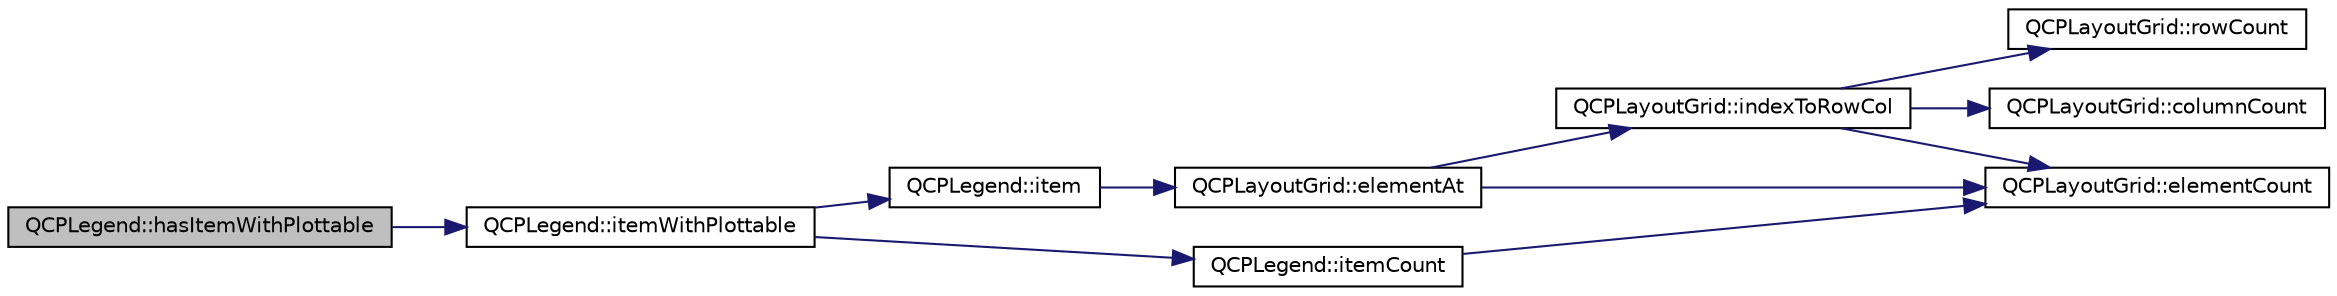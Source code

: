 digraph "QCPLegend::hasItemWithPlottable"
{
 // LATEX_PDF_SIZE
  edge [fontname="Helvetica",fontsize="10",labelfontname="Helvetica",labelfontsize="10"];
  node [fontname="Helvetica",fontsize="10",shape=record];
  rankdir="LR";
  Node1 [label="QCPLegend::hasItemWithPlottable",height=0.2,width=0.4,color="black", fillcolor="grey75", style="filled", fontcolor="black",tooltip=" "];
  Node1 -> Node2 [color="midnightblue",fontsize="10",style="solid",fontname="Helvetica"];
  Node2 [label="QCPLegend::itemWithPlottable",height=0.2,width=0.4,color="black", fillcolor="white", style="filled",URL="$classQCPLegend.html#a91e790002d8bf15a20628a8e8841e397",tooltip=" "];
  Node2 -> Node3 [color="midnightblue",fontsize="10",style="solid",fontname="Helvetica"];
  Node3 [label="QCPLegend::item",height=0.2,width=0.4,color="black", fillcolor="white", style="filled",URL="$classQCPLegend.html#acfe9694c45104a3359d3806ed366fcf7",tooltip=" "];
  Node3 -> Node4 [color="midnightblue",fontsize="10",style="solid",fontname="Helvetica"];
  Node4 [label="QCPLayoutGrid::elementAt",height=0.2,width=0.4,color="black", fillcolor="white", style="filled",URL="$classQCPLayoutGrid.html#a4288f174082555f6bd92021bdedb75dc",tooltip=" "];
  Node4 -> Node5 [color="midnightblue",fontsize="10",style="solid",fontname="Helvetica"];
  Node5 [label="QCPLayoutGrid::elementCount",height=0.2,width=0.4,color="black", fillcolor="white", style="filled",URL="$classQCPLayoutGrid.html#a9a8942aface780a02445ebcf14c48513",tooltip=" "];
  Node4 -> Node6 [color="midnightblue",fontsize="10",style="solid",fontname="Helvetica"];
  Node6 [label="QCPLayoutGrid::indexToRowCol",height=0.2,width=0.4,color="black", fillcolor="white", style="filled",URL="$classQCPLayoutGrid.html#a577223db920e2acb34bc1091080c76d1",tooltip=" "];
  Node6 -> Node7 [color="midnightblue",fontsize="10",style="solid",fontname="Helvetica"];
  Node7 [label="QCPLayoutGrid::columnCount",height=0.2,width=0.4,color="black", fillcolor="white", style="filled",URL="$classQCPLayoutGrid.html#a1a2962cbf45011405b64b913afa8e7a2",tooltip=" "];
  Node6 -> Node5 [color="midnightblue",fontsize="10",style="solid",fontname="Helvetica"];
  Node6 -> Node8 [color="midnightblue",fontsize="10",style="solid",fontname="Helvetica"];
  Node8 [label="QCPLayoutGrid::rowCount",height=0.2,width=0.4,color="black", fillcolor="white", style="filled",URL="$classQCPLayoutGrid.html#a19c66fd76cbce58a8e94f33797e0c0aa",tooltip=" "];
  Node2 -> Node9 [color="midnightblue",fontsize="10",style="solid",fontname="Helvetica"];
  Node9 [label="QCPLegend::itemCount",height=0.2,width=0.4,color="black", fillcolor="white", style="filled",URL="$classQCPLegend.html#a57ab86ab8b2a3762d4c1455eb5452c88",tooltip=" "];
  Node9 -> Node5 [color="midnightblue",fontsize="10",style="solid",fontname="Helvetica"];
}
